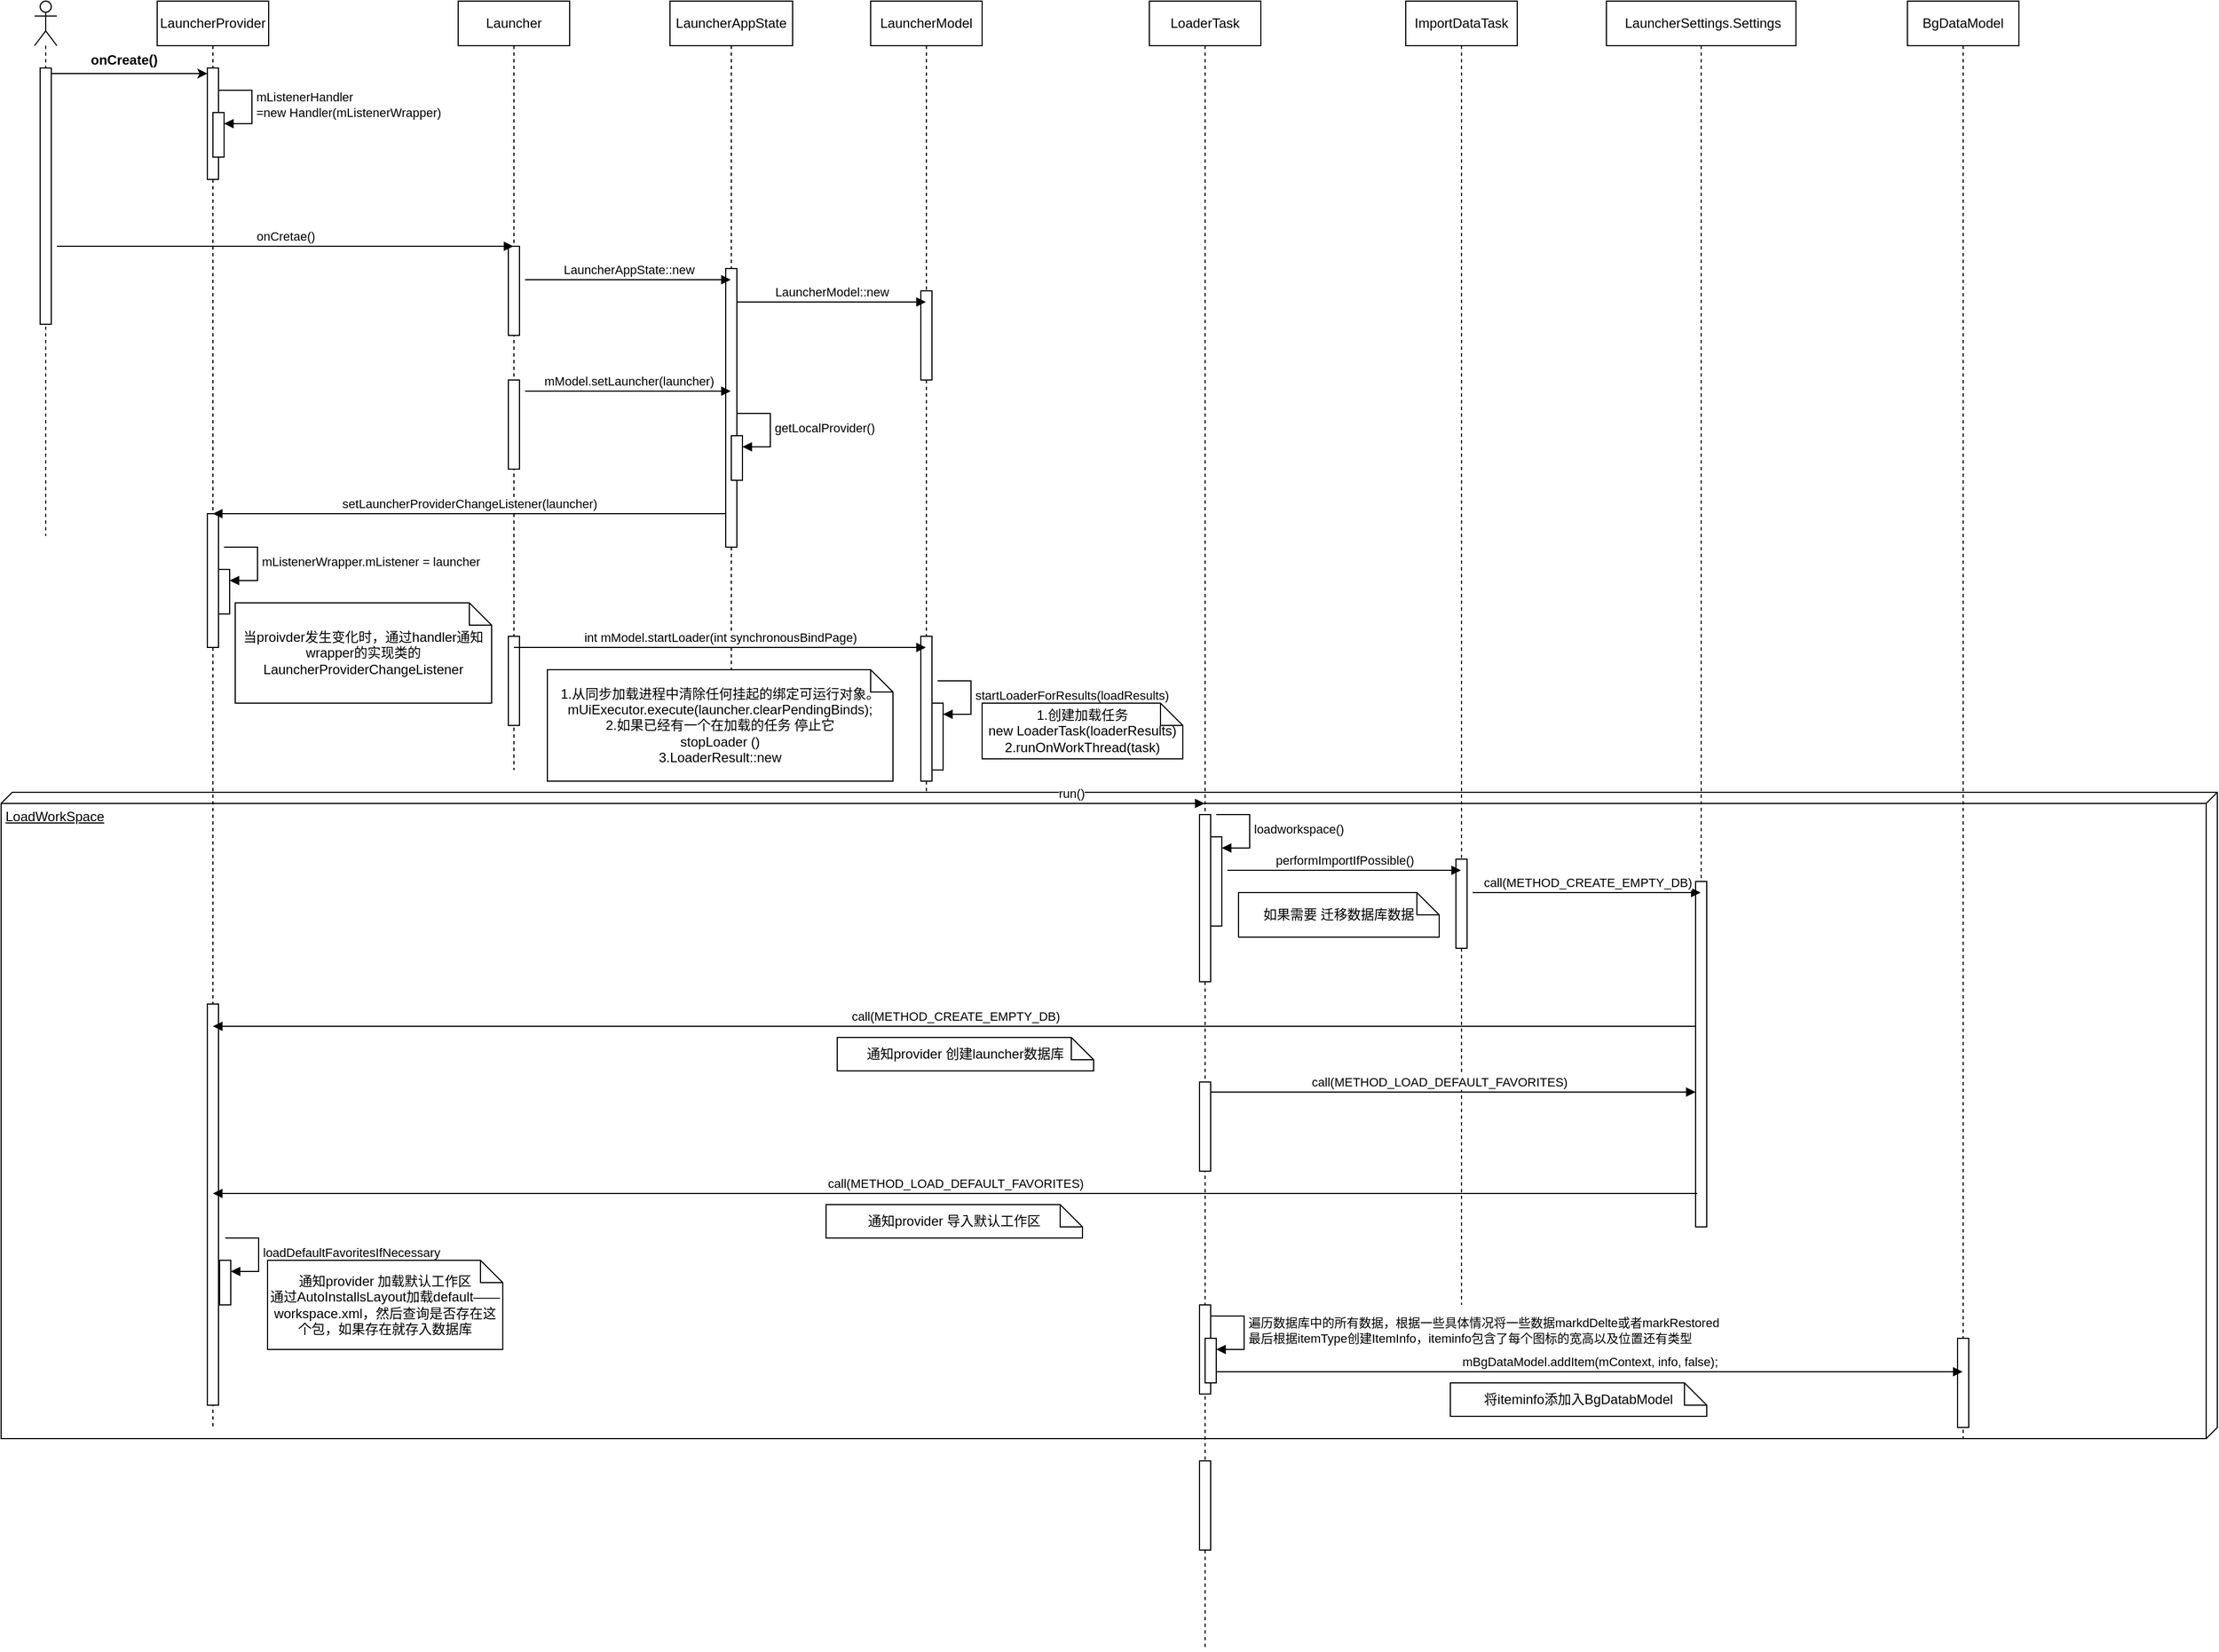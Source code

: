 <mxfile version="22.1.16" type="device" pages="3">
  <diagram name="第 1 页" id="1HOwUN-togeC1dHWims-">
    <mxGraphModel dx="3373" dy="2005" grid="1" gridSize="10" guides="1" tooltips="1" connect="1" arrows="1" fold="1" page="1" pageScale="1" pageWidth="827" pageHeight="1169" math="0" shadow="0">
      <root>
        <mxCell id="0" />
        <mxCell id="1" parent="0" />
        <mxCell id="peywiYu0eEz0mTbWbGgo-1" value="LoadWorkSpace" style="verticalAlign=top;align=left;spacingTop=8;spacingLeft=2;spacingRight=12;shape=cube;size=10;direction=south;fontStyle=4;html=1;whiteSpace=wrap;" parent="1" vertex="1">
          <mxGeometry x="60" y="790" width="1988" height="580" as="geometry" />
        </mxCell>
        <mxCell id="MXK9G8clE4YLnquWBK-m-1" value="" style="shape=umlLifeline;perimeter=lifelinePerimeter;whiteSpace=wrap;html=1;container=1;dropTarget=0;collapsible=0;recursiveResize=0;outlineConnect=0;portConstraint=eastwest;newEdgeStyle={&quot;curved&quot;:0,&quot;rounded&quot;:0};participant=umlActor;" parent="1" vertex="1">
          <mxGeometry x="90" y="80" width="20" height="480" as="geometry" />
        </mxCell>
        <mxCell id="MXK9G8clE4YLnquWBK-m-2" value="" style="html=1;points=[[0,0,0,0,5],[0,1,0,0,-5],[1,0,0,0,5],[1,1,0,0,-5]];perimeter=orthogonalPerimeter;outlineConnect=0;targetShapes=umlLifeline;portConstraint=eastwest;newEdgeStyle={&quot;curved&quot;:0,&quot;rounded&quot;:0};" parent="MXK9G8clE4YLnquWBK-m-1" vertex="1">
          <mxGeometry x="5" y="60" width="10" height="230" as="geometry" />
        </mxCell>
        <mxCell id="MXK9G8clE4YLnquWBK-m-3" value="LauncherProvider" style="shape=umlLifeline;perimeter=lifelinePerimeter;whiteSpace=wrap;html=1;container=1;dropTarget=0;collapsible=0;recursiveResize=0;outlineConnect=0;portConstraint=eastwest;newEdgeStyle={&quot;curved&quot;:0,&quot;rounded&quot;:0};" parent="1" vertex="1">
          <mxGeometry x="200" y="80" width="100" height="1280" as="geometry" />
        </mxCell>
        <mxCell id="MXK9G8clE4YLnquWBK-m-4" value="" style="html=1;points=[[0,0,0,0,5],[0,1,0,0,-5],[1,0,0,0,5],[1,1,0,0,-5]];perimeter=orthogonalPerimeter;outlineConnect=0;targetShapes=umlLifeline;portConstraint=eastwest;newEdgeStyle={&quot;curved&quot;:0,&quot;rounded&quot;:0};" parent="MXK9G8clE4YLnquWBK-m-3" vertex="1">
          <mxGeometry x="45" y="60" width="10" height="100" as="geometry" />
        </mxCell>
        <mxCell id="8Yn8cKlPRgiaTf12Lsbi-1" value="" style="html=1;points=[[0,0,0,0,5],[0,1,0,0,-5],[1,0,0,0,5],[1,1,0,0,-5]];perimeter=orthogonalPerimeter;outlineConnect=0;targetShapes=umlLifeline;portConstraint=eastwest;newEdgeStyle={&quot;curved&quot;:0,&quot;rounded&quot;:0};" parent="MXK9G8clE4YLnquWBK-m-3" vertex="1">
          <mxGeometry x="50" y="100" width="10" height="40" as="geometry" />
        </mxCell>
        <mxCell id="8Yn8cKlPRgiaTf12Lsbi-2" value="mListenerHandler &amp;nbsp;&lt;br&gt;=new Handler(mListenerWrapper)&amp;nbsp;" style="html=1;align=left;spacingLeft=2;endArrow=block;rounded=0;edgeStyle=orthogonalEdgeStyle;curved=0;rounded=0;" parent="MXK9G8clE4YLnquWBK-m-3" target="8Yn8cKlPRgiaTf12Lsbi-1" edge="1">
          <mxGeometry relative="1" as="geometry">
            <mxPoint x="55" y="80" as="sourcePoint" />
            <Array as="points">
              <mxPoint x="85" y="110" />
            </Array>
          </mxGeometry>
        </mxCell>
        <mxCell id="8Yn8cKlPRgiaTf12Lsbi-18" value="" style="html=1;points=[[0,0,0,0,5],[0,1,0,0,-5],[1,0,0,0,5],[1,1,0,0,-5]];perimeter=orthogonalPerimeter;outlineConnect=0;targetShapes=umlLifeline;portConstraint=eastwest;newEdgeStyle={&quot;curved&quot;:0,&quot;rounded&quot;:0};" parent="MXK9G8clE4YLnquWBK-m-3" vertex="1">
          <mxGeometry x="45" y="460" width="10" height="120" as="geometry" />
        </mxCell>
        <mxCell id="8Yn8cKlPRgiaTf12Lsbi-20" value="" style="html=1;points=[[0,0,0,0,5],[0,1,0,0,-5],[1,0,0,0,5],[1,1,0,0,-5]];perimeter=orthogonalPerimeter;outlineConnect=0;targetShapes=umlLifeline;portConstraint=eastwest;newEdgeStyle={&quot;curved&quot;:0,&quot;rounded&quot;:0};" parent="MXK9G8clE4YLnquWBK-m-3" vertex="1">
          <mxGeometry x="55" y="510" width="10" height="40" as="geometry" />
        </mxCell>
        <mxCell id="8Yn8cKlPRgiaTf12Lsbi-21" value="mListenerWrapper.mListener = launcher" style="html=1;align=left;spacingLeft=2;endArrow=block;rounded=0;edgeStyle=orthogonalEdgeStyle;curved=0;rounded=0;" parent="MXK9G8clE4YLnquWBK-m-3" target="8Yn8cKlPRgiaTf12Lsbi-20" edge="1">
          <mxGeometry relative="1" as="geometry">
            <mxPoint x="60" y="490" as="sourcePoint" />
            <Array as="points">
              <mxPoint x="90" y="520" />
            </Array>
          </mxGeometry>
        </mxCell>
        <mxCell id="8Yn8cKlPRgiaTf12Lsbi-41" value="" style="html=1;points=[[0,0,0,0,5],[0,1,0,0,-5],[1,0,0,0,5],[1,1,0,0,-5]];perimeter=orthogonalPerimeter;outlineConnect=0;targetShapes=umlLifeline;portConstraint=eastwest;newEdgeStyle={&quot;curved&quot;:0,&quot;rounded&quot;:0};" parent="MXK9G8clE4YLnquWBK-m-3" vertex="1">
          <mxGeometry x="45" y="900" width="10" height="360" as="geometry" />
        </mxCell>
        <mxCell id="8Yn8cKlPRgiaTf12Lsbi-51" value="" style="html=1;points=[[0,0,0,0,5],[0,1,0,0,-5],[1,0,0,0,5],[1,1,0,0,-5]];perimeter=orthogonalPerimeter;outlineConnect=0;targetShapes=umlLifeline;portConstraint=eastwest;newEdgeStyle={&quot;curved&quot;:0,&quot;rounded&quot;:0};" parent="MXK9G8clE4YLnquWBK-m-3" vertex="1">
          <mxGeometry x="56" y="1130" width="10" height="40" as="geometry" />
        </mxCell>
        <mxCell id="8Yn8cKlPRgiaTf12Lsbi-52" value="loadDefaultFavoritesIfNecessary" style="html=1;align=left;spacingLeft=2;endArrow=block;rounded=0;edgeStyle=orthogonalEdgeStyle;curved=0;rounded=0;" parent="MXK9G8clE4YLnquWBK-m-3" target="8Yn8cKlPRgiaTf12Lsbi-51" edge="1">
          <mxGeometry relative="1" as="geometry">
            <mxPoint x="61" y="1110" as="sourcePoint" />
            <Array as="points">
              <mxPoint x="91" y="1140" />
            </Array>
          </mxGeometry>
        </mxCell>
        <mxCell id="MXK9G8clE4YLnquWBK-m-5" style="edgeStyle=orthogonalEdgeStyle;rounded=0;orthogonalLoop=1;jettySize=auto;html=1;curved=0;exitX=1;exitY=0;exitDx=0;exitDy=5;exitPerimeter=0;entryX=0;entryY=0;entryDx=0;entryDy=5;entryPerimeter=0;" parent="1" source="MXK9G8clE4YLnquWBK-m-2" target="MXK9G8clE4YLnquWBK-m-4" edge="1">
          <mxGeometry relative="1" as="geometry" />
        </mxCell>
        <mxCell id="MXK9G8clE4YLnquWBK-m-6" value="onCreate()" style="text;align=center;fontStyle=1;verticalAlign=middle;spacingLeft=3;spacingRight=3;strokeColor=none;rotatable=0;points=[[0,0.5],[1,0.5]];portConstraint=eastwest;html=1;" parent="1" vertex="1">
          <mxGeometry x="130" y="120" width="80" height="26" as="geometry" />
        </mxCell>
        <mxCell id="8Yn8cKlPRgiaTf12Lsbi-3" value="当proivder发生变化时，通过handler通知wrapper的实现类的&lt;br&gt;LauncherProviderChangeListener" style="shape=note;size=20;whiteSpace=wrap;html=1;" parent="1" vertex="1">
          <mxGeometry x="270" y="620" width="230" height="90" as="geometry" />
        </mxCell>
        <mxCell id="8Yn8cKlPRgiaTf12Lsbi-4" value="Launcher" style="shape=umlLifeline;perimeter=lifelinePerimeter;whiteSpace=wrap;html=1;container=1;dropTarget=0;collapsible=0;recursiveResize=0;outlineConnect=0;portConstraint=eastwest;newEdgeStyle={&quot;curved&quot;:0,&quot;rounded&quot;:0};" parent="1" vertex="1">
          <mxGeometry x="470" y="80" width="100" height="690" as="geometry" />
        </mxCell>
        <mxCell id="8Yn8cKlPRgiaTf12Lsbi-5" value="" style="html=1;points=[[0,0,0,0,5],[0,1,0,0,-5],[1,0,0,0,5],[1,1,0,0,-5]];perimeter=orthogonalPerimeter;outlineConnect=0;targetShapes=umlLifeline;portConstraint=eastwest;newEdgeStyle={&quot;curved&quot;:0,&quot;rounded&quot;:0};" parent="8Yn8cKlPRgiaTf12Lsbi-4" vertex="1">
          <mxGeometry x="45" y="220" width="10" height="80" as="geometry" />
        </mxCell>
        <mxCell id="8Yn8cKlPRgiaTf12Lsbi-14" value="" style="html=1;points=[[0,0,0,0,5],[0,1,0,0,-5],[1,0,0,0,5],[1,1,0,0,-5]];perimeter=orthogonalPerimeter;outlineConnect=0;targetShapes=umlLifeline;portConstraint=eastwest;newEdgeStyle={&quot;curved&quot;:0,&quot;rounded&quot;:0};" parent="8Yn8cKlPRgiaTf12Lsbi-4" vertex="1">
          <mxGeometry x="45" y="340" width="10" height="80" as="geometry" />
        </mxCell>
        <mxCell id="8Yn8cKlPRgiaTf12Lsbi-22" value="" style="html=1;points=[[0,0,0,0,5],[0,1,0,0,-5],[1,0,0,0,5],[1,1,0,0,-5]];perimeter=orthogonalPerimeter;outlineConnect=0;targetShapes=umlLifeline;portConstraint=eastwest;newEdgeStyle={&quot;curved&quot;:0,&quot;rounded&quot;:0};" parent="8Yn8cKlPRgiaTf12Lsbi-4" vertex="1">
          <mxGeometry x="45" y="570" width="10" height="80" as="geometry" />
        </mxCell>
        <mxCell id="8Yn8cKlPRgiaTf12Lsbi-6" value="onCretae()" style="html=1;verticalAlign=bottom;endArrow=block;curved=0;rounded=0;" parent="1" target="8Yn8cKlPRgiaTf12Lsbi-4" edge="1">
          <mxGeometry width="80" relative="1" as="geometry">
            <mxPoint x="110" y="300" as="sourcePoint" />
            <mxPoint x="190" y="300" as="targetPoint" />
          </mxGeometry>
        </mxCell>
        <mxCell id="8Yn8cKlPRgiaTf12Lsbi-7" value="LauncherAppState" style="shape=umlLifeline;perimeter=lifelinePerimeter;whiteSpace=wrap;html=1;container=1;dropTarget=0;collapsible=0;recursiveResize=0;outlineConnect=0;portConstraint=eastwest;newEdgeStyle={&quot;curved&quot;:0,&quot;rounded&quot;:0};" parent="1" vertex="1">
          <mxGeometry x="660" y="80" width="110" height="660" as="geometry" />
        </mxCell>
        <mxCell id="8Yn8cKlPRgiaTf12Lsbi-9" value="" style="html=1;points=[[0,0,0,0,5],[0,1,0,0,-5],[1,0,0,0,5],[1,1,0,0,-5]];perimeter=orthogonalPerimeter;outlineConnect=0;targetShapes=umlLifeline;portConstraint=eastwest;newEdgeStyle={&quot;curved&quot;:0,&quot;rounded&quot;:0};" parent="8Yn8cKlPRgiaTf12Lsbi-7" vertex="1">
          <mxGeometry x="50" y="240" width="10" height="250" as="geometry" />
        </mxCell>
        <mxCell id="8Yn8cKlPRgiaTf12Lsbi-16" value="" style="html=1;points=[[0,0,0,0,5],[0,1,0,0,-5],[1,0,0,0,5],[1,1,0,0,-5]];perimeter=orthogonalPerimeter;outlineConnect=0;targetShapes=umlLifeline;portConstraint=eastwest;newEdgeStyle={&quot;curved&quot;:0,&quot;rounded&quot;:0};" parent="8Yn8cKlPRgiaTf12Lsbi-7" vertex="1">
          <mxGeometry x="55" y="390" width="10" height="40" as="geometry" />
        </mxCell>
        <mxCell id="8Yn8cKlPRgiaTf12Lsbi-17" value="getLocalProvider()" style="html=1;align=left;spacingLeft=2;endArrow=block;rounded=0;edgeStyle=orthogonalEdgeStyle;curved=0;rounded=0;" parent="8Yn8cKlPRgiaTf12Lsbi-7" target="8Yn8cKlPRgiaTf12Lsbi-16" edge="1">
          <mxGeometry relative="1" as="geometry">
            <mxPoint x="60" y="370" as="sourcePoint" />
            <Array as="points">
              <mxPoint x="90" y="400" />
            </Array>
          </mxGeometry>
        </mxCell>
        <mxCell id="8Yn8cKlPRgiaTf12Lsbi-8" value="LauncherAppState::new" style="html=1;verticalAlign=bottom;endArrow=block;curved=0;rounded=0;" parent="1" target="8Yn8cKlPRgiaTf12Lsbi-7" edge="1">
          <mxGeometry width="80" relative="1" as="geometry">
            <mxPoint x="530" y="330" as="sourcePoint" />
            <mxPoint x="610" y="330" as="targetPoint" />
          </mxGeometry>
        </mxCell>
        <mxCell id="8Yn8cKlPRgiaTf12Lsbi-11" value="LauncherModel" style="shape=umlLifeline;perimeter=lifelinePerimeter;whiteSpace=wrap;html=1;container=1;dropTarget=0;collapsible=0;recursiveResize=0;outlineConnect=0;portConstraint=eastwest;newEdgeStyle={&quot;curved&quot;:0,&quot;rounded&quot;:0};" parent="1" vertex="1">
          <mxGeometry x="840" y="80" width="100" height="710" as="geometry" />
        </mxCell>
        <mxCell id="8Yn8cKlPRgiaTf12Lsbi-12" value="" style="html=1;points=[[0,0,0,0,5],[0,1,0,0,-5],[1,0,0,0,5],[1,1,0,0,-5]];perimeter=orthogonalPerimeter;outlineConnect=0;targetShapes=umlLifeline;portConstraint=eastwest;newEdgeStyle={&quot;curved&quot;:0,&quot;rounded&quot;:0};" parent="8Yn8cKlPRgiaTf12Lsbi-11" vertex="1">
          <mxGeometry x="45" y="260" width="10" height="80" as="geometry" />
        </mxCell>
        <mxCell id="8Yn8cKlPRgiaTf12Lsbi-23" value="" style="html=1;points=[[0,0,0,0,5],[0,1,0,0,-5],[1,0,0,0,5],[1,1,0,0,-5]];perimeter=orthogonalPerimeter;outlineConnect=0;targetShapes=umlLifeline;portConstraint=eastwest;newEdgeStyle={&quot;curved&quot;:0,&quot;rounded&quot;:0};" parent="8Yn8cKlPRgiaTf12Lsbi-11" vertex="1">
          <mxGeometry x="45" y="570" width="10" height="130" as="geometry" />
        </mxCell>
        <mxCell id="8Yn8cKlPRgiaTf12Lsbi-26" value="" style="html=1;points=[[0,0,0,0,5],[0,1,0,0,-5],[1,0,0,0,5],[1,1,0,0,-5]];perimeter=orthogonalPerimeter;outlineConnect=0;targetShapes=umlLifeline;portConstraint=eastwest;newEdgeStyle={&quot;curved&quot;:0,&quot;rounded&quot;:0};" parent="8Yn8cKlPRgiaTf12Lsbi-11" vertex="1">
          <mxGeometry x="55" y="630" width="10" height="60" as="geometry" />
        </mxCell>
        <mxCell id="8Yn8cKlPRgiaTf12Lsbi-27" value="startLoaderForResults(loadResults)" style="html=1;align=left;spacingLeft=2;endArrow=block;rounded=0;edgeStyle=orthogonalEdgeStyle;curved=0;rounded=0;" parent="8Yn8cKlPRgiaTf12Lsbi-11" target="8Yn8cKlPRgiaTf12Lsbi-26" edge="1">
          <mxGeometry relative="1" as="geometry">
            <mxPoint x="60" y="610" as="sourcePoint" />
            <Array as="points">
              <mxPoint x="90" y="640" />
            </Array>
          </mxGeometry>
        </mxCell>
        <mxCell id="8Yn8cKlPRgiaTf12Lsbi-13" value="LauncherModel::new" style="html=1;verticalAlign=bottom;endArrow=block;curved=0;rounded=0;" parent="1" target="8Yn8cKlPRgiaTf12Lsbi-11" edge="1">
          <mxGeometry width="80" relative="1" as="geometry">
            <mxPoint x="720" y="350" as="sourcePoint" />
            <mxPoint x="800" y="350" as="targetPoint" />
          </mxGeometry>
        </mxCell>
        <mxCell id="8Yn8cKlPRgiaTf12Lsbi-15" value="mModel.setLauncher(launcher)" style="html=1;verticalAlign=bottom;endArrow=block;curved=0;rounded=0;" parent="1" target="8Yn8cKlPRgiaTf12Lsbi-7" edge="1">
          <mxGeometry width="80" relative="1" as="geometry">
            <mxPoint x="530" y="430" as="sourcePoint" />
            <mxPoint x="610" y="430" as="targetPoint" />
          </mxGeometry>
        </mxCell>
        <mxCell id="8Yn8cKlPRgiaTf12Lsbi-19" value="setLauncherProviderChangeListener(launcher)" style="html=1;verticalAlign=bottom;endArrow=block;curved=0;rounded=0;" parent="1" target="MXK9G8clE4YLnquWBK-m-3" edge="1">
          <mxGeometry width="80" relative="1" as="geometry">
            <mxPoint x="710" y="540" as="sourcePoint" />
            <mxPoint x="630" y="540" as="targetPoint" />
          </mxGeometry>
        </mxCell>
        <mxCell id="8Yn8cKlPRgiaTf12Lsbi-24" value="int mModel.startLoader(int synchronousBindPage)" style="html=1;verticalAlign=bottom;endArrow=block;curved=0;rounded=0;" parent="1" target="8Yn8cKlPRgiaTf12Lsbi-11" edge="1">
          <mxGeometry width="80" relative="1" as="geometry">
            <mxPoint x="520" y="660" as="sourcePoint" />
            <mxPoint x="600" y="660" as="targetPoint" />
          </mxGeometry>
        </mxCell>
        <mxCell id="8Yn8cKlPRgiaTf12Lsbi-25" value="1.从同步加载进程中清除任何挂起的绑定可运行对象。&lt;br&gt;mUiExecutor.execute(launcher.clearPendingBinds);&lt;br&gt;2.如果已经有一个在加载的任务 停止它&lt;br&gt;stopLoader ()&lt;br&gt;3.LoaderResult::new&lt;br&gt;" style="shape=note;size=20;whiteSpace=wrap;html=1;" parent="1" vertex="1">
          <mxGeometry x="550" y="680" width="310" height="100" as="geometry" />
        </mxCell>
        <mxCell id="8Yn8cKlPRgiaTf12Lsbi-28" value="1.创建加载任务&lt;br&gt;new LoaderTask(loaderResults)&lt;br&gt;2.runOnWorkThread(task)" style="shape=note;size=20;whiteSpace=wrap;html=1;" parent="1" vertex="1">
          <mxGeometry x="940" y="710" width="180" height="50" as="geometry" />
        </mxCell>
        <mxCell id="8Yn8cKlPRgiaTf12Lsbi-29" value="LoaderTask" style="shape=umlLifeline;perimeter=lifelinePerimeter;whiteSpace=wrap;html=1;container=1;dropTarget=0;collapsible=0;recursiveResize=0;outlineConnect=0;portConstraint=eastwest;newEdgeStyle={&quot;curved&quot;:0,&quot;rounded&quot;:0};" parent="1" vertex="1">
          <mxGeometry x="1090" y="80" width="100" height="1480" as="geometry" />
        </mxCell>
        <mxCell id="8Yn8cKlPRgiaTf12Lsbi-30" value="" style="html=1;points=[[0,0,0,0,5],[0,1,0,0,-5],[1,0,0,0,5],[1,1,0,0,-5]];perimeter=orthogonalPerimeter;outlineConnect=0;targetShapes=umlLifeline;portConstraint=eastwest;newEdgeStyle={&quot;curved&quot;:0,&quot;rounded&quot;:0};" parent="8Yn8cKlPRgiaTf12Lsbi-29" vertex="1">
          <mxGeometry x="45" y="730" width="10" height="150" as="geometry" />
        </mxCell>
        <mxCell id="8Yn8cKlPRgiaTf12Lsbi-32" value="" style="html=1;points=[[0,0,0,0,5],[0,1,0,0,-5],[1,0,0,0,5],[1,1,0,0,-5]];perimeter=orthogonalPerimeter;outlineConnect=0;targetShapes=umlLifeline;portConstraint=eastwest;newEdgeStyle={&quot;curved&quot;:0,&quot;rounded&quot;:0};" parent="8Yn8cKlPRgiaTf12Lsbi-29" vertex="1">
          <mxGeometry x="55" y="750" width="10" height="80" as="geometry" />
        </mxCell>
        <mxCell id="8Yn8cKlPRgiaTf12Lsbi-33" value="loadworkspace()" style="html=1;align=left;spacingLeft=2;endArrow=block;rounded=0;edgeStyle=orthogonalEdgeStyle;curved=0;rounded=0;" parent="8Yn8cKlPRgiaTf12Lsbi-29" target="8Yn8cKlPRgiaTf12Lsbi-32" edge="1">
          <mxGeometry relative="1" as="geometry">
            <mxPoint x="60" y="730" as="sourcePoint" />
            <Array as="points">
              <mxPoint x="90" y="760" />
            </Array>
          </mxGeometry>
        </mxCell>
        <mxCell id="2G9kd1rGZ6eYLAJngkeI-1" value="" style="html=1;points=[[0,0,0,0,5],[0,1,0,0,-5],[1,0,0,0,5],[1,1,0,0,-5]];perimeter=orthogonalPerimeter;outlineConnect=0;targetShapes=umlLifeline;portConstraint=eastwest;newEdgeStyle={&quot;curved&quot;:0,&quot;rounded&quot;:0};" vertex="1" parent="8Yn8cKlPRgiaTf12Lsbi-29">
          <mxGeometry x="45" y="1170" width="10" height="80" as="geometry" />
        </mxCell>
        <mxCell id="2G9kd1rGZ6eYLAJngkeI-3" value="" style="html=1;points=[[0,0,0,0,5],[0,1,0,0,-5],[1,0,0,0,5],[1,1,0,0,-5]];perimeter=orthogonalPerimeter;outlineConnect=0;targetShapes=umlLifeline;portConstraint=eastwest;newEdgeStyle={&quot;curved&quot;:0,&quot;rounded&quot;:0};" vertex="1" parent="8Yn8cKlPRgiaTf12Lsbi-29">
          <mxGeometry x="50" y="1200" width="10" height="40" as="geometry" />
        </mxCell>
        <mxCell id="2G9kd1rGZ6eYLAJngkeI-4" value="遍历数据库中的所有数据，根据一些具体情况将一些数据markdDelte或者markRestored&lt;br&gt;最后根据itemType创建ItemInfo，iteminfo包含了每个图标的宽高以及位置还有类型" style="html=1;align=left;spacingLeft=2;endArrow=block;rounded=0;edgeStyle=orthogonalEdgeStyle;curved=0;rounded=0;" edge="1" target="2G9kd1rGZ6eYLAJngkeI-3" parent="8Yn8cKlPRgiaTf12Lsbi-29">
          <mxGeometry relative="1" as="geometry">
            <mxPoint x="55" y="1180" as="sourcePoint" />
            <Array as="points">
              <mxPoint x="85" y="1210" />
            </Array>
          </mxGeometry>
        </mxCell>
        <mxCell id="2G9kd1rGZ6eYLAJngkeI-11" value="" style="html=1;points=[[0,0,0,0,5],[0,1,0,0,-5],[1,0,0,0,5],[1,1,0,0,-5]];perimeter=orthogonalPerimeter;outlineConnect=0;targetShapes=umlLifeline;portConstraint=eastwest;newEdgeStyle={&quot;curved&quot;:0,&quot;rounded&quot;:0};" vertex="1" parent="8Yn8cKlPRgiaTf12Lsbi-29">
          <mxGeometry x="45" y="1310" width="10" height="80" as="geometry" />
        </mxCell>
        <mxCell id="8Yn8cKlPRgiaTf12Lsbi-31" value="run()" style="html=1;verticalAlign=bottom;endArrow=block;curved=0;rounded=0;" parent="1" target="8Yn8cKlPRgiaTf12Lsbi-29" edge="1">
          <mxGeometry width="80" relative="1" as="geometry">
            <mxPoint x="900" y="800" as="sourcePoint" />
            <mxPoint x="980" y="800" as="targetPoint" />
          </mxGeometry>
        </mxCell>
        <mxCell id="8Yn8cKlPRgiaTf12Lsbi-34" value="ImportDataTask" style="shape=umlLifeline;perimeter=lifelinePerimeter;whiteSpace=wrap;html=1;container=1;dropTarget=0;collapsible=0;recursiveResize=0;outlineConnect=0;portConstraint=eastwest;newEdgeStyle={&quot;curved&quot;:0,&quot;rounded&quot;:0};" parent="1" vertex="1">
          <mxGeometry x="1320" y="80" width="100" height="1170" as="geometry" />
        </mxCell>
        <mxCell id="8Yn8cKlPRgiaTf12Lsbi-35" value="" style="html=1;points=[[0,0,0,0,5],[0,1,0,0,-5],[1,0,0,0,5],[1,1,0,0,-5]];perimeter=orthogonalPerimeter;outlineConnect=0;targetShapes=umlLifeline;portConstraint=eastwest;newEdgeStyle={&quot;curved&quot;:0,&quot;rounded&quot;:0};" parent="8Yn8cKlPRgiaTf12Lsbi-34" vertex="1">
          <mxGeometry x="45" y="770" width="10" height="80" as="geometry" />
        </mxCell>
        <mxCell id="8Yn8cKlPRgiaTf12Lsbi-36" value="performImportIfPossible()" style="html=1;verticalAlign=bottom;endArrow=block;curved=0;rounded=0;" parent="1" target="8Yn8cKlPRgiaTf12Lsbi-34" edge="1">
          <mxGeometry width="80" relative="1" as="geometry">
            <mxPoint x="1160" y="860" as="sourcePoint" />
            <mxPoint x="1240" y="860" as="targetPoint" />
          </mxGeometry>
        </mxCell>
        <mxCell id="8Yn8cKlPRgiaTf12Lsbi-37" value="如果需要 迁移数据库数据" style="shape=note;size=20;whiteSpace=wrap;html=1;" parent="1" vertex="1">
          <mxGeometry x="1170" y="880" width="180" height="40" as="geometry" />
        </mxCell>
        <mxCell id="8Yn8cKlPRgiaTf12Lsbi-40" value="call(METHOD_CREATE_EMPTY_DB)" style="html=1;verticalAlign=bottom;endArrow=block;curved=0;rounded=0;" parent="1" target="MXK9G8clE4YLnquWBK-m-3" edge="1">
          <mxGeometry width="80" relative="1" as="geometry">
            <mxPoint x="1581.5" y="1000" as="sourcePoint" />
            <mxPoint x="720" y="1000" as="targetPoint" />
          </mxGeometry>
        </mxCell>
        <mxCell id="8Yn8cKlPRgiaTf12Lsbi-42" value="&amp;nbsp;LauncherSettings.Settings" style="shape=umlLifeline;perimeter=lifelinePerimeter;whiteSpace=wrap;html=1;container=1;dropTarget=0;collapsible=0;recursiveResize=0;outlineConnect=0;portConstraint=eastwest;newEdgeStyle={&quot;curved&quot;:0,&quot;rounded&quot;:0};" parent="1" vertex="1">
          <mxGeometry x="1500" y="80" width="170" height="1100" as="geometry" />
        </mxCell>
        <mxCell id="8Yn8cKlPRgiaTf12Lsbi-44" value="" style="html=1;points=[[0,0,0,0,5],[0,1,0,0,-5],[1,0,0,0,5],[1,1,0,0,-5]];perimeter=orthogonalPerimeter;outlineConnect=0;targetShapes=umlLifeline;portConstraint=eastwest;newEdgeStyle={&quot;curved&quot;:0,&quot;rounded&quot;:0};" parent="8Yn8cKlPRgiaTf12Lsbi-42" vertex="1">
          <mxGeometry x="80" y="790" width="10" height="310" as="geometry" />
        </mxCell>
        <mxCell id="8Yn8cKlPRgiaTf12Lsbi-43" value="call(METHOD_CREATE_EMPTY_DB)" style="html=1;verticalAlign=bottom;endArrow=block;curved=0;rounded=0;" parent="1" target="8Yn8cKlPRgiaTf12Lsbi-42" edge="1">
          <mxGeometry width="80" relative="1" as="geometry">
            <mxPoint x="1380" y="880" as="sourcePoint" />
            <mxPoint x="1460" y="880" as="targetPoint" />
          </mxGeometry>
        </mxCell>
        <mxCell id="8Yn8cKlPRgiaTf12Lsbi-45" value="通知provider 创建launcher数据库" style="shape=note;size=20;whiteSpace=wrap;html=1;" parent="1" vertex="1">
          <mxGeometry x="810" y="1010" width="230" height="30" as="geometry" />
        </mxCell>
        <mxCell id="8Yn8cKlPRgiaTf12Lsbi-49" value="call(METHOD_LOAD_DEFAULT_FAVORITES)" style="html=1;verticalAlign=bottom;endArrow=block;curved=0;rounded=0;" parent="1" edge="1">
          <mxGeometry width="80" relative="1" as="geometry">
            <mxPoint x="1581.5" y="1150" as="sourcePoint" />
            <mxPoint x="250" y="1150" as="targetPoint" />
          </mxGeometry>
        </mxCell>
        <mxCell id="8Yn8cKlPRgiaTf12Lsbi-50" value="通知provider 加载默认工作区&lt;br&gt;通过AutoInstallsLayout加载default——workspace.xml，然后查询是否存在这个包，如果存在就存入数据库" style="shape=note;size=20;whiteSpace=wrap;html=1;" parent="1" vertex="1">
          <mxGeometry x="299" y="1210" width="211" height="80" as="geometry" />
        </mxCell>
        <mxCell id="8Yn8cKlPRgiaTf12Lsbi-46" value="" style="html=1;points=[[0,0,0,0,5],[0,1,0,0,-5],[1,0,0,0,5],[1,1,0,0,-5]];perimeter=orthogonalPerimeter;outlineConnect=0;targetShapes=umlLifeline;portConstraint=eastwest;newEdgeStyle={&quot;curved&quot;:0,&quot;rounded&quot;:0};" parent="1" vertex="1">
          <mxGeometry x="1135" y="1050" width="10" height="80" as="geometry" />
        </mxCell>
        <mxCell id="-KqBy4kUO3fDHoM9qp73-1" value="call(METHOD_LOAD_DEFAULT_FAVORITES)" style="html=1;verticalAlign=bottom;endArrow=block;" parent="1" target="8Yn8cKlPRgiaTf12Lsbi-44" edge="1">
          <mxGeometry width="80" relative="1" as="geometry">
            <mxPoint x="1160" y="1059" as="sourcePoint" />
            <mxPoint x="1215" y="1059" as="targetPoint" />
            <Array as="points">
              <mxPoint x="1140" y="1059" />
            </Array>
          </mxGeometry>
        </mxCell>
        <mxCell id="-KqBy4kUO3fDHoM9qp73-3" value="通知provider 导入默认工作区" style="shape=note;size=20;whiteSpace=wrap;html=1;" parent="1" vertex="1">
          <mxGeometry x="800" y="1160" width="230" height="30" as="geometry" />
        </mxCell>
        <mxCell id="2G9kd1rGZ6eYLAJngkeI-6" value="BgDataModel" style="shape=umlLifeline;perimeter=lifelinePerimeter;whiteSpace=wrap;html=1;container=1;dropTarget=0;collapsible=0;recursiveResize=0;outlineConnect=0;portConstraint=eastwest;newEdgeStyle={&quot;curved&quot;:0,&quot;rounded&quot;:0};" vertex="1" parent="1">
          <mxGeometry x="1770" y="80" width="100" height="1290" as="geometry" />
        </mxCell>
        <mxCell id="2G9kd1rGZ6eYLAJngkeI-9" value="" style="html=1;points=[[0,0,0,0,5],[0,1,0,0,-5],[1,0,0,0,5],[1,1,0,0,-5]];perimeter=orthogonalPerimeter;outlineConnect=0;targetShapes=umlLifeline;portConstraint=eastwest;newEdgeStyle={&quot;curved&quot;:0,&quot;rounded&quot;:0};" vertex="1" parent="2G9kd1rGZ6eYLAJngkeI-6">
          <mxGeometry x="45" y="1200" width="10" height="80" as="geometry" />
        </mxCell>
        <mxCell id="2G9kd1rGZ6eYLAJngkeI-8" value="mBgDataModel.addItem(mContext, info, false);" style="html=1;verticalAlign=bottom;endArrow=block;curved=0;rounded=0;" edge="1" parent="1" target="2G9kd1rGZ6eYLAJngkeI-6">
          <mxGeometry width="80" relative="1" as="geometry">
            <mxPoint x="1150" y="1310" as="sourcePoint" />
            <mxPoint x="1230" y="1310" as="targetPoint" />
          </mxGeometry>
        </mxCell>
        <mxCell id="2G9kd1rGZ6eYLAJngkeI-10" value="将iteminfo添加入BgDatabModel" style="shape=note;size=20;whiteSpace=wrap;html=1;" vertex="1" parent="1">
          <mxGeometry x="1360" y="1320" width="230" height="30" as="geometry" />
        </mxCell>
      </root>
    </mxGraphModel>
  </diagram>
  <diagram id="B2eGMKUh4kL4IXJ1z3uM" name="第 2 页">
    <mxGraphModel dx="1446" dy="859" grid="1" gridSize="10" guides="1" tooltips="1" connect="1" arrows="1" fold="1" page="1" pageScale="1" pageWidth="5000" pageHeight="5000" math="0" shadow="0">
      <root>
        <mxCell id="0" />
        <mxCell id="1" parent="0" />
        <mxCell id="W6dMInHwPeEZXt9kIaJ2-1" value="&lt;span style=&quot;white-space: pre;&quot;&gt;&#x9;&lt;/span&gt;遍历数据库数&lt;br&gt;据 loaderCursor.moveToNext()" style="rounded=0;whiteSpace=wrap;html=1;" vertex="1" parent="1">
          <mxGeometry x="790" y="110" width="210" height="60" as="geometry" />
        </mxCell>
        <mxCell id="W6dMInHwPeEZXt9kIaJ2-16" style="edgeStyle=orthogonalEdgeStyle;rounded=0;orthogonalLoop=1;jettySize=auto;html=1;exitX=0.5;exitY=1;exitDx=0;exitDy=0;entryX=0.5;entryY=0;entryDx=0;entryDy=0;" edge="1" parent="1" source="W6dMInHwPeEZXt9kIaJ2-6" target="W6dMInHwPeEZXt9kIaJ2-8">
          <mxGeometry relative="1" as="geometry" />
        </mxCell>
        <mxCell id="W6dMInHwPeEZXt9kIaJ2-6" value="ITEM_TYPE_SHORTCUT:&lt;br&gt;ITEM_TYPE_APPLICATION:&lt;br&gt;ITEM_TYPE_DEEP_SHORTCUT:" style="rounded=0;whiteSpace=wrap;html=1;" vertex="1" parent="1">
          <mxGeometry x="790" y="200" width="200" height="60" as="geometry" />
        </mxCell>
        <mxCell id="W6dMInHwPeEZXt9kIaJ2-10" style="edgeStyle=orthogonalEdgeStyle;rounded=0;orthogonalLoop=1;jettySize=auto;html=1;exitX=1;exitY=0.5;exitDx=0;exitDy=0;entryX=0.5;entryY=0;entryDx=0;entryDy=0;" edge="1" parent="1" source="W6dMInHwPeEZXt9kIaJ2-8" target="W6dMInHwPeEZXt9kIaJ2-11">
          <mxGeometry relative="1" as="geometry">
            <mxPoint x="1040" y="430" as="targetPoint" />
          </mxGeometry>
        </mxCell>
        <mxCell id="W6dMInHwPeEZXt9kIaJ2-15" style="edgeStyle=orthogonalEdgeStyle;rounded=0;orthogonalLoop=1;jettySize=auto;html=1;entryX=0.5;entryY=0;entryDx=0;entryDy=0;" edge="1" parent="1" source="W6dMInHwPeEZXt9kIaJ2-8" target="W6dMInHwPeEZXt9kIaJ2-14">
          <mxGeometry relative="1" as="geometry" />
        </mxCell>
        <mxCell id="W6dMInHwPeEZXt9kIaJ2-8" value="intent 是否为空" style="rhombus;whiteSpace=wrap;html=1;" vertex="1" parent="1">
          <mxGeometry x="795" y="340" width="190" height="80" as="geometry" />
        </mxCell>
        <mxCell id="W6dMInHwPeEZXt9kIaJ2-12" style="edgeStyle=orthogonalEdgeStyle;rounded=0;orthogonalLoop=1;jettySize=auto;html=1;exitX=0.5;exitY=1;exitDx=0;exitDy=0;entryX=1;entryY=0.5;entryDx=0;entryDy=0;" edge="1" parent="1" source="W6dMInHwPeEZXt9kIaJ2-11" target="W6dMInHwPeEZXt9kIaJ2-1">
          <mxGeometry relative="1" as="geometry">
            <mxPoint x="1200" y="130" as="targetPoint" />
            <Array as="points">
              <mxPoint x="1110" y="550" />
              <mxPoint x="1290" y="550" />
              <mxPoint x="1290" y="140" />
            </Array>
          </mxGeometry>
        </mxCell>
        <mxCell id="W6dMInHwPeEZXt9kIaJ2-11" value="这条数据标为删除&lt;br&gt;markDeleted(&quot;Invalid or null intent&quot;);" style="rounded=0;whiteSpace=wrap;html=1;" vertex="1" parent="1">
          <mxGeometry x="1010" y="430" width="200" height="60" as="geometry" />
        </mxCell>
        <mxCell id="W6dMInHwPeEZXt9kIaJ2-35" style="edgeStyle=orthogonalEdgeStyle;rounded=0;orthogonalLoop=1;jettySize=auto;html=1;exitX=0.5;exitY=1;exitDx=0;exitDy=0;entryX=0.5;entryY=0;entryDx=0;entryDy=0;" edge="1" parent="1" source="W6dMInHwPeEZXt9kIaJ2-14" target="W6dMInHwPeEZXt9kIaJ2-17">
          <mxGeometry relative="1" as="geometry" />
        </mxCell>
        <mxCell id="W6dMInHwPeEZXt9kIaJ2-14" value="ComponentName cn = intent.getComponent();&lt;br&gt;&amp;nbsp;targetPkg = cn == null ? intent.getPackage() : cn.getPackageName();&lt;br&gt;获取该条数据component和目标包名" style="rounded=0;whiteSpace=wrap;html=1;" vertex="1" parent="1">
          <mxGeometry x="757.5" y="520" width="265" height="60" as="geometry" />
        </mxCell>
        <mxCell id="W6dMInHwPeEZXt9kIaJ2-20" style="edgeStyle=orthogonalEdgeStyle;rounded=0;orthogonalLoop=1;jettySize=auto;html=1;exitX=1;exitY=0.5;exitDx=0;exitDy=0;entryX=0.5;entryY=0;entryDx=0;entryDy=0;" edge="1" parent="1" source="W6dMInHwPeEZXt9kIaJ2-17" target="W6dMInHwPeEZXt9kIaJ2-19">
          <mxGeometry relative="1" as="geometry" />
        </mxCell>
        <mxCell id="W6dMInHwPeEZXt9kIaJ2-37" style="edgeStyle=orthogonalEdgeStyle;rounded=0;orthogonalLoop=1;jettySize=auto;html=1;exitX=0.5;exitY=1;exitDx=0;exitDy=0;entryX=0.5;entryY=0;entryDx=0;entryDy=0;" edge="1" parent="1" source="W6dMInHwPeEZXt9kIaJ2-17" target="W6dMInHwPeEZXt9kIaJ2-36">
          <mxGeometry relative="1" as="geometry" />
        </mxCell>
        <mxCell id="W6dMInHwPeEZXt9kIaJ2-17" value="该条数据的user是否为当前user" style="rhombus;whiteSpace=wrap;html=1;" vertex="1" parent="1">
          <mxGeometry x="795" y="630" width="190" height="80" as="geometry" />
        </mxCell>
        <mxCell id="W6dMInHwPeEZXt9kIaJ2-24" style="edgeStyle=orthogonalEdgeStyle;rounded=0;orthogonalLoop=1;jettySize=auto;html=1;exitX=1;exitY=0.5;exitDx=0;exitDy=0;entryX=0.5;entryY=0;entryDx=0;entryDy=0;" edge="1" parent="1" source="W6dMInHwPeEZXt9kIaJ2-19" target="W6dMInHwPeEZXt9kIaJ2-23">
          <mxGeometry relative="1" as="geometry" />
        </mxCell>
        <mxCell id="W6dMInHwPeEZXt9kIaJ2-29" style="edgeStyle=orthogonalEdgeStyle;rounded=0;orthogonalLoop=1;jettySize=auto;html=1;exitX=0.5;exitY=1;exitDx=0;exitDy=0;" edge="1" parent="1" source="W6dMInHwPeEZXt9kIaJ2-19" target="W6dMInHwPeEZXt9kIaJ2-28">
          <mxGeometry relative="1" as="geometry" />
        </mxCell>
        <mxCell id="W6dMInHwPeEZXt9kIaJ2-19" value="该条数据是否是ITEM_TYPE_SHORTCUT:" style="rhombus;whiteSpace=wrap;html=1;" vertex="1" parent="1">
          <mxGeometry x="1022.5" y="710" width="190" height="80" as="geometry" />
        </mxCell>
        <mxCell id="W6dMInHwPeEZXt9kIaJ2-21" value="是" style="text;html=1;strokeColor=none;fillColor=none;align=center;verticalAlign=middle;whiteSpace=wrap;rounded=0;" vertex="1" parent="1">
          <mxGeometry x="985" y="350" width="60" height="30" as="geometry" />
        </mxCell>
        <mxCell id="W6dMInHwPeEZXt9kIaJ2-22" value="否" style="text;html=1;strokeColor=none;fillColor=none;align=center;verticalAlign=middle;whiteSpace=wrap;rounded=0;" vertex="1" parent="1">
          <mxGeometry x="900" y="420" width="60" height="30" as="geometry" />
        </mxCell>
        <mxCell id="W6dMInHwPeEZXt9kIaJ2-26" style="edgeStyle=orthogonalEdgeStyle;rounded=0;orthogonalLoop=1;jettySize=auto;html=1;exitX=1;exitY=0.5;exitDx=0;exitDy=0;entryX=1;entryY=0.5;entryDx=0;entryDy=0;" edge="1" parent="1" source="W6dMInHwPeEZXt9kIaJ2-23" target="W6dMInHwPeEZXt9kIaJ2-1">
          <mxGeometry relative="1" as="geometry" />
        </mxCell>
        <mxCell id="W6dMInHwPeEZXt9kIaJ2-23" value="这条数据标为删除&lt;br&gt;markDeleted(&quot;Legacy shortcuts are only allowed for default user&quot;);" style="rounded=0;whiteSpace=wrap;html=1;" vertex="1" parent="1">
          <mxGeometry x="1180" y="820" width="200" height="60" as="geometry" />
        </mxCell>
        <mxCell id="W6dMInHwPeEZXt9kIaJ2-27" value="是" style="text;html=1;strokeColor=none;fillColor=none;align=center;verticalAlign=middle;whiteSpace=wrap;rounded=0;" vertex="1" parent="1">
          <mxGeometry x="1212.5" y="720" width="60" height="30" as="geometry" />
        </mxCell>
        <mxCell id="W6dMInHwPeEZXt9kIaJ2-31" style="edgeStyle=orthogonalEdgeStyle;rounded=0;orthogonalLoop=1;jettySize=auto;html=1;exitX=1;exitY=0.5;exitDx=0;exitDy=0;" edge="1" parent="1" source="W6dMInHwPeEZXt9kIaJ2-28" target="W6dMInHwPeEZXt9kIaJ2-30">
          <mxGeometry relative="1" as="geometry" />
        </mxCell>
        <mxCell id="W6dMInHwPeEZXt9kIaJ2-38" style="edgeStyle=orthogonalEdgeStyle;rounded=0;orthogonalLoop=1;jettySize=auto;html=1;exitX=0;exitY=0.5;exitDx=0;exitDy=0;entryX=0.5;entryY=0;entryDx=0;entryDy=0;" edge="1" parent="1" source="W6dMInHwPeEZXt9kIaJ2-28" target="W6dMInHwPeEZXt9kIaJ2-36">
          <mxGeometry relative="1" as="geometry" />
        </mxCell>
        <mxCell id="W6dMInHwPeEZXt9kIaJ2-28" value="这条数据的restoreflag是否不为0" style="rhombus;whiteSpace=wrap;html=1;" vertex="1" parent="1">
          <mxGeometry x="1022.5" y="910" width="190" height="80" as="geometry" />
        </mxCell>
        <mxCell id="W6dMInHwPeEZXt9kIaJ2-33" style="edgeStyle=orthogonalEdgeStyle;rounded=0;orthogonalLoop=1;jettySize=auto;html=1;exitX=1;exitY=0.5;exitDx=0;exitDy=0;entryX=1;entryY=0.5;entryDx=0;entryDy=0;" edge="1" parent="1" source="W6dMInHwPeEZXt9kIaJ2-30" target="W6dMInHwPeEZXt9kIaJ2-1">
          <mxGeometry relative="1" as="geometry" />
        </mxCell>
        <mxCell id="W6dMInHwPeEZXt9kIaJ2-30" value="这条数据标为删除&lt;br&gt;markDeleted(&quot;Restore from managed profile not supported&quot;);" style="rounded=0;whiteSpace=wrap;html=1;" vertex="1" parent="1">
          <mxGeometry x="1180" y="1020" width="200" height="60" as="geometry" />
        </mxCell>
        <mxCell id="W6dMInHwPeEZXt9kIaJ2-32" value="是" style="text;html=1;strokeColor=none;fillColor=none;align=center;verticalAlign=middle;whiteSpace=wrap;rounded=0;" vertex="1" parent="1">
          <mxGeometry x="1220" y="920" width="60" height="30" as="geometry" />
        </mxCell>
        <mxCell id="W6dMInHwPeEZXt9kIaJ2-34" value="否" style="text;html=1;strokeColor=none;fillColor=none;align=center;verticalAlign=middle;whiteSpace=wrap;rounded=0;" vertex="1" parent="1">
          <mxGeometry x="1120" y="790" width="60" height="30" as="geometry" />
        </mxCell>
        <mxCell id="W6dMInHwPeEZXt9kIaJ2-42" style="edgeStyle=orthogonalEdgeStyle;rounded=0;orthogonalLoop=1;jettySize=auto;html=1;exitX=1;exitY=0.5;exitDx=0;exitDy=0;entryX=0.5;entryY=0;entryDx=0;entryDy=0;" edge="1" parent="1" source="W6dMInHwPeEZXt9kIaJ2-36" target="W6dMInHwPeEZXt9kIaJ2-41">
          <mxGeometry relative="1" as="geometry" />
        </mxCell>
        <mxCell id="W6dMInHwPeEZXt9kIaJ2-45" style="edgeStyle=orthogonalEdgeStyle;rounded=0;orthogonalLoop=1;jettySize=auto;html=1;exitX=0.5;exitY=1;exitDx=0;exitDy=0;entryX=0.5;entryY=0;entryDx=0;entryDy=0;" edge="1" parent="1" source="W6dMInHwPeEZXt9kIaJ2-36" target="W6dMInHwPeEZXt9kIaJ2-44">
          <mxGeometry relative="1" as="geometry" />
        </mxCell>
        <mxCell id="W6dMInHwPeEZXt9kIaJ2-36" value="如果该条数据的目标包targetpackage为空并且不是&lt;br&gt;ITEM_TYPE_SHORTCUT" style="rhombus;whiteSpace=wrap;html=1;" vertex="1" parent="1">
          <mxGeometry x="795" y="1150" width="190" height="80" as="geometry" />
        </mxCell>
        <mxCell id="W6dMInHwPeEZXt9kIaJ2-39" value="否" style="text;html=1;strokeColor=none;fillColor=none;align=center;verticalAlign=middle;whiteSpace=wrap;rounded=0;" vertex="1" parent="1">
          <mxGeometry x="962.5" y="920" width="60" height="30" as="geometry" />
        </mxCell>
        <mxCell id="W6dMInHwPeEZXt9kIaJ2-43" style="edgeStyle=orthogonalEdgeStyle;rounded=0;orthogonalLoop=1;jettySize=auto;html=1;exitX=1;exitY=0.5;exitDx=0;exitDy=0;entryX=1;entryY=0.5;entryDx=0;entryDy=0;" edge="1" parent="1" source="W6dMInHwPeEZXt9kIaJ2-41" target="W6dMInHwPeEZXt9kIaJ2-1">
          <mxGeometry relative="1" as="geometry">
            <Array as="points">
              <mxPoint x="1400" y="1300" />
              <mxPoint x="1400" y="140" />
            </Array>
          </mxGeometry>
        </mxCell>
        <mxCell id="W6dMInHwPeEZXt9kIaJ2-41" value="这条数据标为删除&lt;br&gt;loaderCursor.markDeleted(&quot;Only legacy shortcuts can have null package&quot;);" style="rounded=0;whiteSpace=wrap;html=1;" vertex="1" parent="1">
          <mxGeometry x="1010" y="1270" width="200" height="60" as="geometry" />
        </mxCell>
        <mxCell id="W6dMInHwPeEZXt9kIaJ2-47" style="edgeStyle=orthogonalEdgeStyle;rounded=0;orthogonalLoop=1;jettySize=auto;html=1;exitX=0.5;exitY=1;exitDx=0;exitDy=0;entryX=0.5;entryY=0;entryDx=0;entryDy=0;" edge="1" parent="1" source="W6dMInHwPeEZXt9kIaJ2-44" target="W6dMInHwPeEZXt9kIaJ2-46">
          <mxGeometry relative="1" as="geometry" />
        </mxCell>
        <mxCell id="W6dMInHwPeEZXt9kIaJ2-44" value="&amp;nbsp;boolean validTarget =TextUtils.isEmpty(targetPkg) ||&amp;nbsp; &amp;nbsp; &amp;nbsp; &amp;nbsp; &amp;nbsp; &amp;nbsp; &amp;nbsp; &amp;nbsp; &amp;nbsp; &amp;nbsp; &amp;nbsp; &amp;nbsp; &amp;nbsp; &amp;nbsp; &amp;nbsp; &amp;nbsp; &amp;nbsp; mLauncherApps.isPackageEnabledForProfile(targetPkg, loaderCursor.user);&lt;br&gt;如果目标包为空或者目标包不为空但包存在可以判断是否是隐式意图" style="rounded=0;whiteSpace=wrap;html=1;" vertex="1" parent="1">
          <mxGeometry x="705" y="1380" width="370" height="60" as="geometry" />
        </mxCell>
        <mxCell id="W6dMInHwPeEZXt9kIaJ2-49" style="edgeStyle=orthogonalEdgeStyle;rounded=0;orthogonalLoop=1;jettySize=auto;html=1;exitX=1;exitY=0.5;exitDx=0;exitDy=0;entryX=0.5;entryY=0;entryDx=0;entryDy=0;" edge="1" parent="1" source="W6dMInHwPeEZXt9kIaJ2-46" target="W6dMInHwPeEZXt9kIaJ2-50">
          <mxGeometry relative="1" as="geometry">
            <mxPoint x="1135" y="1640" as="targetPoint" />
          </mxGeometry>
        </mxCell>
        <mxCell id="W6dMInHwPeEZXt9kIaJ2-66" style="edgeStyle=orthogonalEdgeStyle;rounded=0;orthogonalLoop=1;jettySize=auto;html=1;exitX=0.5;exitY=1;exitDx=0;exitDy=0;" edge="1" parent="1" source="W6dMInHwPeEZXt9kIaJ2-46">
          <mxGeometry relative="1" as="geometry">
            <mxPoint x="889.556" y="2080" as="targetPoint" />
          </mxGeometry>
        </mxCell>
        <mxCell id="W6dMInHwPeEZXt9kIaJ2-46" value="if (cn != null &amp;amp;&amp;amp; validTarget)&lt;br&gt;如果这条数据的component存在并且可能是隐式意图" style="rhombus;whiteSpace=wrap;html=1;" vertex="1" parent="1">
          <mxGeometry x="795" y="1510" width="190" height="80" as="geometry" />
        </mxCell>
        <mxCell id="W6dMInHwPeEZXt9kIaJ2-54" style="edgeStyle=orthogonalEdgeStyle;rounded=0;orthogonalLoop=1;jettySize=auto;html=1;exitX=0.5;exitY=1;exitDx=0;exitDy=0;entryX=0.5;entryY=0;entryDx=0;entryDy=0;" edge="1" parent="1" source="W6dMInHwPeEZXt9kIaJ2-50" target="W6dMInHwPeEZXt9kIaJ2-53">
          <mxGeometry relative="1" as="geometry" />
        </mxCell>
        <mxCell id="W6dMInHwPeEZXt9kIaJ2-65" style="edgeStyle=orthogonalEdgeStyle;rounded=0;orthogonalLoop=1;jettySize=auto;html=1;exitX=0;exitY=0.5;exitDx=0;exitDy=0;entryX=0.5;entryY=0;entryDx=0;entryDy=0;" edge="1" parent="1" source="W6dMInHwPeEZXt9kIaJ2-50" target="W6dMInHwPeEZXt9kIaJ2-51">
          <mxGeometry relative="1" as="geometry" />
        </mxCell>
        <mxCell id="W6dMInHwPeEZXt9kIaJ2-50" value="if (mLauncherApps.isActivityEnabledForProfile(cn, loaderCursor.user))&lt;br&gt;如果这条数据activity 存在" style="rhombus;whiteSpace=wrap;html=1;" vertex="1" parent="1">
          <mxGeometry x="1040" y="1620" width="340" height="110" as="geometry" />
        </mxCell>
        <mxCell id="W6dMInHwPeEZXt9kIaJ2-68" style="edgeStyle=orthogonalEdgeStyle;rounded=0;orthogonalLoop=1;jettySize=auto;html=1;exitX=0;exitY=0.5;exitDx=0;exitDy=0;entryX=0.5;entryY=0;entryDx=0;entryDy=0;" edge="1" parent="1" source="W6dMInHwPeEZXt9kIaJ2-51" target="W6dMInHwPeEZXt9kIaJ2-67">
          <mxGeometry relative="1" as="geometry" />
        </mxCell>
        <mxCell id="W6dMInHwPeEZXt9kIaJ2-51" value="markRestored" style="rounded=0;whiteSpace=wrap;html=1;" vertex="1" parent="1">
          <mxGeometry x="962.5" y="1760" width="120" height="60" as="geometry" />
        </mxCell>
        <mxCell id="W6dMInHwPeEZXt9kIaJ2-56" style="edgeStyle=orthogonalEdgeStyle;rounded=0;orthogonalLoop=1;jettySize=auto;html=1;exitX=0.5;exitY=1;exitDx=0;exitDy=0;entryX=0.5;entryY=0;entryDx=0;entryDy=0;" edge="1" parent="1" source="W6dMInHwPeEZXt9kIaJ2-53" target="W6dMInHwPeEZXt9kIaJ2-55">
          <mxGeometry relative="1" as="geometry" />
        </mxCell>
        <mxCell id="W6dMInHwPeEZXt9kIaJ2-61" style="edgeStyle=orthogonalEdgeStyle;rounded=0;orthogonalLoop=1;jettySize=auto;html=1;exitX=1;exitY=0.5;exitDx=0;exitDy=0;entryX=0.5;entryY=0;entryDx=0;entryDy=0;" edge="1" parent="1" source="W6dMInHwPeEZXt9kIaJ2-53" target="W6dMInHwPeEZXt9kIaJ2-60">
          <mxGeometry relative="1" as="geometry" />
        </mxCell>
        <mxCell id="W6dMInHwPeEZXt9kIaJ2-53" value="if(loaderCursor.hasRestoreFlag(ShortcutInfo.FLAG_AUTOINSTALL_ICON))&lt;br&gt;表示该数据可能会稍后安装" style="rhombus;whiteSpace=wrap;html=1;" vertex="1" parent="1">
          <mxGeometry x="1115" y="1850" width="190" height="80" as="geometry" />
        </mxCell>
        <mxCell id="W6dMInHwPeEZXt9kIaJ2-70" style="edgeStyle=orthogonalEdgeStyle;rounded=0;orthogonalLoop=1;jettySize=auto;html=1;exitX=0;exitY=0.5;exitDx=0;exitDy=0;entryX=0.5;entryY=0;entryDx=0;entryDy=0;" edge="1" parent="1" source="W6dMInHwPeEZXt9kIaJ2-55" target="W6dMInHwPeEZXt9kIaJ2-67">
          <mxGeometry relative="1" as="geometry" />
        </mxCell>
        <mxCell id="W6dMInHwPeEZXt9kIaJ2-55" value="为该item添加launcheIntent" style="rounded=0;whiteSpace=wrap;html=1;" vertex="1" parent="1">
          <mxGeometry x="1150" y="1970" width="120" height="60" as="geometry" />
        </mxCell>
        <mxCell id="W6dMInHwPeEZXt9kIaJ2-57" value="是" style="text;html=1;strokeColor=none;fillColor=none;align=center;verticalAlign=middle;whiteSpace=wrap;rounded=0;" vertex="1" parent="1">
          <mxGeometry x="1022.5" y="1710" width="60" height="30" as="geometry" />
        </mxCell>
        <mxCell id="W6dMInHwPeEZXt9kIaJ2-58" value="是" style="text;html=1;strokeColor=none;fillColor=none;align=center;verticalAlign=middle;whiteSpace=wrap;rounded=0;" vertex="1" parent="1">
          <mxGeometry x="1010" y="1510" width="60" height="30" as="geometry" />
        </mxCell>
        <mxCell id="W6dMInHwPeEZXt9kIaJ2-59" value="是" style="text;html=1;strokeColor=none;fillColor=none;align=center;verticalAlign=middle;whiteSpace=wrap;rounded=0;" vertex="1" parent="1">
          <mxGeometry x="1220" y="1940" width="60" height="30" as="geometry" />
        </mxCell>
        <mxCell id="W6dMInHwPeEZXt9kIaJ2-62" style="edgeStyle=orthogonalEdgeStyle;rounded=0;orthogonalLoop=1;jettySize=auto;html=1;exitX=1;exitY=0.5;exitDx=0;exitDy=0;entryX=1;entryY=0.5;entryDx=0;entryDy=0;" edge="1" parent="1" source="W6dMInHwPeEZXt9kIaJ2-60" target="W6dMInHwPeEZXt9kIaJ2-1">
          <mxGeometry relative="1" as="geometry" />
        </mxCell>
        <mxCell id="W6dMInHwPeEZXt9kIaJ2-60" value="loaderCursor.markDeleted(&quot;Invalid component removed: &quot; + cn);" style="rounded=0;whiteSpace=wrap;html=1;" vertex="1" parent="1">
          <mxGeometry x="1390" y="1970" width="240" height="60" as="geometry" />
        </mxCell>
        <mxCell id="W6dMInHwPeEZXt9kIaJ2-63" value="否" style="text;html=1;strokeColor=none;fillColor=none;align=center;verticalAlign=middle;whiteSpace=wrap;rounded=0;" vertex="1" parent="1">
          <mxGeometry x="1230" y="1775" width="60" height="30" as="geometry" />
        </mxCell>
        <mxCell id="W6dMInHwPeEZXt9kIaJ2-64" value="否" style="text;html=1;strokeColor=none;fillColor=none;align=center;verticalAlign=middle;whiteSpace=wrap;rounded=0;" vertex="1" parent="1">
          <mxGeometry x="1450" y="1860" width="60" height="30" as="geometry" />
        </mxCell>
        <mxCell id="W6dMInHwPeEZXt9kIaJ2-71" style="edgeStyle=orthogonalEdgeStyle;rounded=0;orthogonalLoop=1;jettySize=auto;html=1;exitX=0.5;exitY=1;exitDx=0;exitDy=0;" edge="1" parent="1" source="W6dMInHwPeEZXt9kIaJ2-67" target="W6dMInHwPeEZXt9kIaJ2-69">
          <mxGeometry relative="1" as="geometry" />
        </mxCell>
        <mxCell id="W6dMInHwPeEZXt9kIaJ2-67" value="&amp;nbsp;if (!TextUtils.isEmpty(targetPkg) &amp;amp;&amp;amp; !validTarget)&amp;nbsp;&lt;br&gt;说明是一个显示意图" style="rhombus;whiteSpace=wrap;html=1;" vertex="1" parent="1">
          <mxGeometry x="795" y="2080" width="190" height="80" as="geometry" />
        </mxCell>
        <mxCell id="W6dMInHwPeEZXt9kIaJ2-69" value="&amp;nbsp; if (loaderCursor.restoreFlag != 0)程序包尚不可用，但可能稍后安装" style="rhombus;whiteSpace=wrap;html=1;" vertex="1" parent="1">
          <mxGeometry x="795" y="2200" width="190" height="80" as="geometry" />
        </mxCell>
        <mxCell id="W6dMInHwPeEZXt9kIaJ2-72" value="if (installingPkgs.containsKey(targetPkg))如果目标包正在安装&amp;nbsp;" style="rhombus;whiteSpace=wrap;html=1;" vertex="1" parent="1">
          <mxGeometry x="777.5" y="2300" width="225" height="80" as="geometry" />
        </mxCell>
      </root>
    </mxGraphModel>
  </diagram>
  <diagram id="sI00OjLjhO_DWcET-0L5" name="第 3 页">
    <mxGraphModel dx="1760" dy="1046" grid="1" gridSize="10" guides="1" tooltips="1" connect="1" arrows="1" fold="1" page="1" pageScale="1" pageWidth="5000" pageHeight="5000" math="0" shadow="0">
      <root>
        <mxCell id="0" />
        <mxCell id="1" parent="0" />
        <mxCell id="VqzCEFAQnbNaP_8ySLzJ-1" value="Title" style="text;align=center;fontStyle=1;verticalAlign=middle;spacingLeft=3;spacingRight=3;strokeColor=none;rotatable=0;points=[[0,0.5],[1,0.5]];portConstraint=eastwest;html=1;" vertex="1" parent="1">
          <mxGeometry x="50" y="60" width="160" height="70" as="geometry" />
        </mxCell>
        <mxCell id="VqzCEFAQnbNaP_8ySLzJ-3" value="" style="shape=umlLifeline;perimeter=lifelinePerimeter;whiteSpace=wrap;html=1;container=1;dropTarget=0;collapsible=0;recursiveResize=0;outlineConnect=0;portConstraint=eastwest;newEdgeStyle={&quot;curved&quot;:0,&quot;rounded&quot;:0};participant=umlActor;" vertex="1" parent="1">
          <mxGeometry x="290" y="80" width="20" height="510" as="geometry" />
        </mxCell>
        <mxCell id="VqzCEFAQnbNaP_8ySLzJ-6" value="" style="html=1;points=[[0,0,0,0,5],[0,1,0,0,-5],[1,0,0,0,5],[1,1,0,0,-5]];perimeter=orthogonalPerimeter;outlineConnect=0;targetShapes=umlLifeline;portConstraint=eastwest;newEdgeStyle={&quot;curved&quot;:0,&quot;rounded&quot;:0};" vertex="1" parent="VqzCEFAQnbNaP_8ySLzJ-3">
          <mxGeometry x="5" y="80" width="10" height="50" as="geometry" />
        </mxCell>
        <mxCell id="VqzCEFAQnbNaP_8ySLzJ-4" value="LoaderResult" style="shape=umlLifeline;perimeter=lifelinePerimeter;whiteSpace=wrap;html=1;container=1;dropTarget=0;collapsible=0;recursiveResize=0;outlineConnect=0;portConstraint=eastwest;newEdgeStyle={&quot;curved&quot;:0,&quot;rounded&quot;:0};" vertex="1" parent="1">
          <mxGeometry x="480" y="90" width="100" height="600" as="geometry" />
        </mxCell>
        <mxCell id="VqzCEFAQnbNaP_8ySLzJ-5" value="" style="html=1;points=[[0,0,0,0,5],[0,1,0,0,-5],[1,0,0,0,5],[1,1,0,0,-5]];perimeter=orthogonalPerimeter;outlineConnect=0;targetShapes=umlLifeline;portConstraint=eastwest;newEdgeStyle={&quot;curved&quot;:0,&quot;rounded&quot;:0};" vertex="1" parent="VqzCEFAQnbNaP_8ySLzJ-4">
          <mxGeometry x="45" y="80" width="10" height="480" as="geometry" />
        </mxCell>
        <mxCell id="VqzCEFAQnbNaP_8ySLzJ-8" value="" style="html=1;points=[[0,0,0,0,5],[0,1,0,0,-5],[1,0,0,0,5],[1,1,0,0,-5]];perimeter=orthogonalPerimeter;outlineConnect=0;targetShapes=umlLifeline;portConstraint=eastwest;newEdgeStyle={&quot;curved&quot;:0,&quot;rounded&quot;:0};" vertex="1" parent="VqzCEFAQnbNaP_8ySLzJ-4">
          <mxGeometry x="55" y="120" width="10" height="40" as="geometry" />
        </mxCell>
        <mxCell id="VqzCEFAQnbNaP_8ySLzJ-9" value="" style="html=1;align=left;spacingLeft=2;endArrow=block;rounded=0;edgeStyle=orthogonalEdgeStyle;curved=0;rounded=0;" edge="1" target="VqzCEFAQnbNaP_8ySLzJ-8" parent="VqzCEFAQnbNaP_8ySLzJ-4">
          <mxGeometry relative="1" as="geometry">
            <mxPoint x="60" y="100" as="sourcePoint" />
            <Array as="points">
              <mxPoint x="90" y="130" />
            </Array>
          </mxGeometry>
        </mxCell>
        <mxCell id="aogu_eRPL60XzEnZfnbP-2" value="" style="html=1;points=[[0,0,0,0,5],[0,1,0,0,-5],[1,0,0,0,5],[1,1,0,0,-5]];perimeter=orthogonalPerimeter;outlineConnect=0;targetShapes=umlLifeline;portConstraint=eastwest;newEdgeStyle={&quot;curved&quot;:0,&quot;rounded&quot;:0};" vertex="1" parent="VqzCEFAQnbNaP_8ySLzJ-4">
          <mxGeometry x="55" y="290" width="10" height="40" as="geometry" />
        </mxCell>
        <mxCell id="aogu_eRPL60XzEnZfnbP-3" value="sortWorkspaceItemsSpatially" style="html=1;align=left;spacingLeft=2;endArrow=block;rounded=0;edgeStyle=orthogonalEdgeStyle;curved=0;rounded=0;" edge="1" target="aogu_eRPL60XzEnZfnbP-2" parent="VqzCEFAQnbNaP_8ySLzJ-4">
          <mxGeometry relative="1" as="geometry">
            <mxPoint x="60" y="270" as="sourcePoint" />
            <Array as="points">
              <mxPoint x="90" y="300" />
            </Array>
          </mxGeometry>
        </mxCell>
        <mxCell id="VqzCEFAQnbNaP_8ySLzJ-7" value="bindWorkSpace()" style="html=1;verticalAlign=bottom;endArrow=block;curved=0;rounded=0;" edge="1" parent="1" target="VqzCEFAQnbNaP_8ySLzJ-4">
          <mxGeometry width="80" relative="1" as="geometry">
            <mxPoint x="300" y="170" as="sourcePoint" />
            <mxPoint x="380" y="170" as="targetPoint" />
          </mxGeometry>
        </mxCell>
        <mxCell id="VqzCEFAQnbNaP_8ySLzJ-11" value="从之前loadWorkspace()时添加到BgDataModel的item数据中取出当前页的item，取出的原理是比较item的container的id与刚才得到的当前页的screenId" style="shape=note;size=20;whiteSpace=wrap;html=1;" vertex="1" parent="1">
          <mxGeometry x="590" y="210" width="180" height="100" as="geometry" />
        </mxCell>
        <mxCell id="aogu_eRPL60XzEnZfnbP-1" value="&lt;div style=&quot;background-color: rgb(26, 26, 31); color: rgb(187, 187, 187); font-family: &amp;quot;Droid Sans Mono&amp;quot;, monospace; font-size: 10px;&quot;&gt;&lt;pre style=&quot;font-size: 10px;&quot;&gt;filterCurrentWorkspaceItems&lt;/pre&gt;&lt;/div&gt;" style="text;html=1;align=center;verticalAlign=middle;resizable=0;points=[];autosize=1;strokeColor=none;fillColor=none;fontSize=10;" vertex="1" parent="1">
          <mxGeometry x="570" y="170" width="160" height="50" as="geometry" />
        </mxCell>
        <mxCell id="aogu_eRPL60XzEnZfnbP-4" value="对某页的Item进行排序，根据Item的cellY和CellX的累加值进行大小排序" style="shape=note;size=20;whiteSpace=wrap;html=1;" vertex="1" parent="1">
          <mxGeometry x="580" y="390" width="180" height="60" as="geometry" />
        </mxCell>
        <mxCell id="aogu_eRPL60XzEnZfnbP-11" value="CallBacks&lt;br&gt;(Launcher)" style="shape=umlLifeline;perimeter=lifelinePerimeter;whiteSpace=wrap;html=1;container=1;dropTarget=0;collapsible=0;recursiveResize=0;outlineConnect=0;portConstraint=eastwest;newEdgeStyle={&quot;curved&quot;:0,&quot;rounded&quot;:0};" vertex="1" parent="1">
          <mxGeometry x="810" y="90" width="100" height="610" as="geometry" />
        </mxCell>
        <mxCell id="aogu_eRPL60XzEnZfnbP-12" value="" style="html=1;points=[[0,0,0,0,5],[0,1,0,0,-5],[1,0,0,0,5],[1,1,0,0,-5]];perimeter=orthogonalPerimeter;outlineConnect=0;targetShapes=umlLifeline;portConstraint=eastwest;newEdgeStyle={&quot;curved&quot;:0,&quot;rounded&quot;:0};" vertex="1" parent="aogu_eRPL60XzEnZfnbP-11">
          <mxGeometry x="45" y="380" width="10" height="150" as="geometry" />
        </mxCell>
        <mxCell id="aogu_eRPL60XzEnZfnbP-13" value="clearPendingBinds" style="html=1;verticalAlign=bottom;endArrow=block;curved=0;rounded=0;" edge="1" parent="1" target="aogu_eRPL60XzEnZfnbP-12">
          <mxGeometry width="80" relative="1" as="geometry">
            <mxPoint x="530" y="480" as="sourcePoint" />
            <mxPoint x="610" y="480" as="targetPoint" />
          </mxGeometry>
        </mxCell>
        <mxCell id="aogu_eRPL60XzEnZfnbP-14" value="取消所有的延迟binding" style="shape=note;size=20;whiteSpace=wrap;html=1;" vertex="1" parent="1">
          <mxGeometry x="630" y="490" width="100" height="60" as="geometry" />
        </mxCell>
        <mxCell id="aogu_eRPL60XzEnZfnbP-15" value="clearPendingBinds" style="html=1;verticalAlign=bottom;endArrow=block;curved=0;rounded=0;" edge="1" parent="1">
          <mxGeometry width="80" relative="1" as="geometry">
            <mxPoint x="530" y="580" as="sourcePoint" />
            <mxPoint x="855" y="580" as="targetPoint" />
          </mxGeometry>
        </mxCell>
      </root>
    </mxGraphModel>
  </diagram>
</mxfile>
